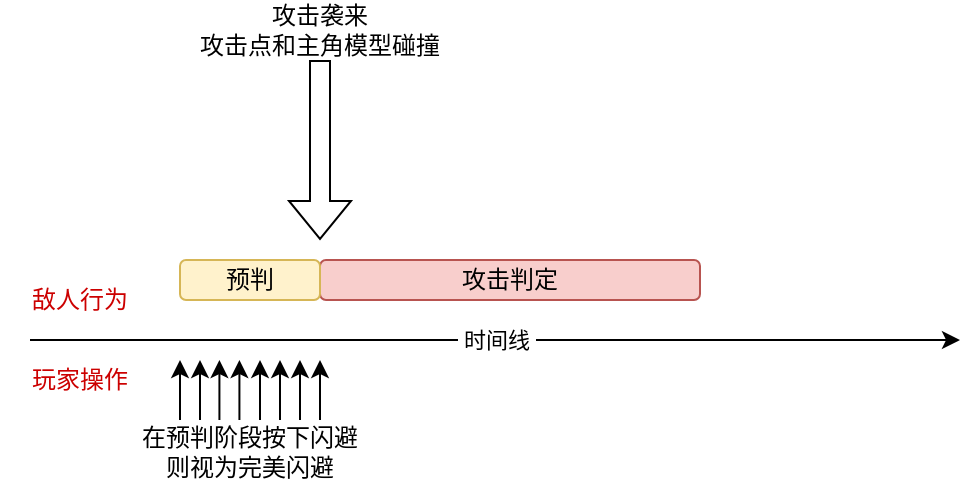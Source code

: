 <mxfile version="22.1.3" type="github">
  <diagram name="第 1 页" id="k0gPwOLRw9djnGXqXjzd">
    <mxGraphModel dx="683" dy="376" grid="1" gridSize="10" guides="1" tooltips="1" connect="1" arrows="1" fold="1" page="1" pageScale="1" pageWidth="1169" pageHeight="827" math="0" shadow="0">
      <root>
        <mxCell id="0" />
        <mxCell id="1" parent="0" />
        <mxCell id="se1ykyosgGhUhjlpKKX1-3" value="" style="endArrow=classic;html=1;rounded=0;" parent="1" edge="1">
          <mxGeometry relative="1" as="geometry">
            <mxPoint x="255" y="360" as="sourcePoint" />
            <mxPoint x="720" y="360" as="targetPoint" />
          </mxGeometry>
        </mxCell>
        <mxCell id="se1ykyosgGhUhjlpKKX1-4" value="&amp;nbsp;时间线&amp;nbsp;" style="edgeLabel;resizable=0;html=1;align=center;verticalAlign=middle;" parent="se1ykyosgGhUhjlpKKX1-3" connectable="0" vertex="1">
          <mxGeometry relative="1" as="geometry" />
        </mxCell>
        <mxCell id="se1ykyosgGhUhjlpKKX1-5" value="攻击判定" style="rounded=1;whiteSpace=wrap;html=1;fillColor=#f8cecc;strokeColor=#b85450;" parent="1" vertex="1">
          <mxGeometry x="400" y="320" width="190" height="20" as="geometry" />
        </mxCell>
        <mxCell id="se1ykyosgGhUhjlpKKX1-6" value="预判" style="rounded=1;whiteSpace=wrap;html=1;fillColor=#fff2cc;strokeColor=#d6b656;" parent="1" vertex="1">
          <mxGeometry x="330" y="320" width="70" height="20" as="geometry" />
        </mxCell>
        <mxCell id="se1ykyosgGhUhjlpKKX1-7" value="" style="shape=flexArrow;endArrow=classic;html=1;rounded=0;" parent="1" edge="1">
          <mxGeometry width="50" height="50" relative="1" as="geometry">
            <mxPoint x="400" y="220" as="sourcePoint" />
            <mxPoint x="400" y="310" as="targetPoint" />
          </mxGeometry>
        </mxCell>
        <mxCell id="se1ykyosgGhUhjlpKKX1-8" value="攻击袭来&lt;br&gt;攻击点和主角模型碰撞" style="text;html=1;strokeColor=none;fillColor=none;align=center;verticalAlign=middle;whiteSpace=wrap;rounded=0;" parent="1" vertex="1">
          <mxGeometry x="330" y="190" width="140" height="30" as="geometry" />
        </mxCell>
        <mxCell id="se1ykyosgGhUhjlpKKX1-10" value="" style="endArrow=classic;html=1;rounded=0;" parent="1" edge="1">
          <mxGeometry width="50" height="50" relative="1" as="geometry">
            <mxPoint x="330" y="400" as="sourcePoint" />
            <mxPoint x="330" y="370" as="targetPoint" />
          </mxGeometry>
        </mxCell>
        <mxCell id="se1ykyosgGhUhjlpKKX1-11" value="在预判阶段按下闪避&lt;br&gt;则视为完美闪避" style="text;html=1;strokeColor=none;fillColor=none;align=center;verticalAlign=middle;whiteSpace=wrap;rounded=0;" parent="1" vertex="1">
          <mxGeometry x="275" y="390" width="180" height="51" as="geometry" />
        </mxCell>
        <mxCell id="se1ykyosgGhUhjlpKKX1-13" value="" style="endArrow=classic;html=1;rounded=0;" parent="1" edge="1">
          <mxGeometry width="50" height="50" relative="1" as="geometry">
            <mxPoint x="340" y="400" as="sourcePoint" />
            <mxPoint x="340" y="370" as="targetPoint" />
          </mxGeometry>
        </mxCell>
        <mxCell id="se1ykyosgGhUhjlpKKX1-14" value="" style="endArrow=classic;html=1;rounded=0;" parent="1" edge="1">
          <mxGeometry width="50" height="50" relative="1" as="geometry">
            <mxPoint x="349.71" y="400" as="sourcePoint" />
            <mxPoint x="349.71" y="370" as="targetPoint" />
          </mxGeometry>
        </mxCell>
        <mxCell id="se1ykyosgGhUhjlpKKX1-15" value="" style="endArrow=classic;html=1;rounded=0;" parent="1" edge="1">
          <mxGeometry width="50" height="50" relative="1" as="geometry">
            <mxPoint x="359.71" y="400" as="sourcePoint" />
            <mxPoint x="359.71" y="370" as="targetPoint" />
          </mxGeometry>
        </mxCell>
        <mxCell id="se1ykyosgGhUhjlpKKX1-16" value="" style="endArrow=classic;html=1;rounded=0;" parent="1" edge="1">
          <mxGeometry width="50" height="50" relative="1" as="geometry">
            <mxPoint x="370" y="400" as="sourcePoint" />
            <mxPoint x="370" y="370" as="targetPoint" />
          </mxGeometry>
        </mxCell>
        <mxCell id="se1ykyosgGhUhjlpKKX1-17" value="" style="endArrow=classic;html=1;rounded=0;" parent="1" edge="1">
          <mxGeometry width="50" height="50" relative="1" as="geometry">
            <mxPoint x="380" y="400" as="sourcePoint" />
            <mxPoint x="380" y="370" as="targetPoint" />
          </mxGeometry>
        </mxCell>
        <mxCell id="se1ykyosgGhUhjlpKKX1-18" value="" style="endArrow=classic;html=1;rounded=0;" parent="1" edge="1">
          <mxGeometry width="50" height="50" relative="1" as="geometry">
            <mxPoint x="390" y="400" as="sourcePoint" />
            <mxPoint x="390" y="370" as="targetPoint" />
          </mxGeometry>
        </mxCell>
        <mxCell id="se1ykyosgGhUhjlpKKX1-19" value="" style="endArrow=classic;html=1;rounded=0;" parent="1" edge="1">
          <mxGeometry width="50" height="50" relative="1" as="geometry">
            <mxPoint x="400" y="400" as="sourcePoint" />
            <mxPoint x="400" y="370" as="targetPoint" />
          </mxGeometry>
        </mxCell>
        <mxCell id="Eiqw7psj6nXZRTuzqcr1-1" value="敌人行为" style="text;html=1;strokeColor=none;fillColor=none;align=center;verticalAlign=middle;whiteSpace=wrap;rounded=0;fontColor=#CC0000;" vertex="1" parent="1">
          <mxGeometry x="240" y="330" width="80" height="20" as="geometry" />
        </mxCell>
        <mxCell id="Eiqw7psj6nXZRTuzqcr1-2" value="玩家操作" style="text;html=1;strokeColor=none;fillColor=none;align=center;verticalAlign=middle;whiteSpace=wrap;rounded=0;fontColor=#CC0000;" vertex="1" parent="1">
          <mxGeometry x="240" y="370" width="80" height="20" as="geometry" />
        </mxCell>
      </root>
    </mxGraphModel>
  </diagram>
</mxfile>
